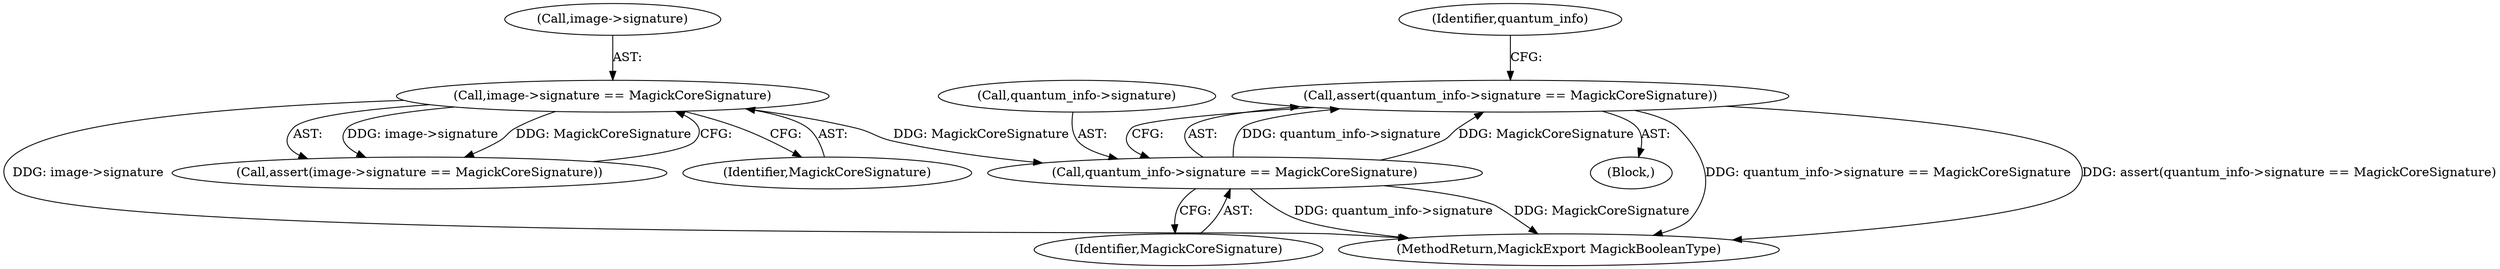 digraph "0_ImageMagick_c4e63ad30bc42da691f2b5f82a24516dd6b4dc70_0@API" {
"1000141" [label="(Call,assert(quantum_info->signature == MagickCoreSignature))"];
"1000142" [label="(Call,quantum_info->signature == MagickCoreSignature)"];
"1000115" [label="(Call,image->signature == MagickCoreSignature)"];
"1000116" [label="(Call,image->signature)"];
"1000141" [label="(Call,assert(quantum_info->signature == MagickCoreSignature))"];
"1000105" [label="(Block,)"];
"1000142" [label="(Call,quantum_info->signature == MagickCoreSignature)"];
"1000149" [label="(Identifier,quantum_info)"];
"1000252" [label="(MethodReturn,MagickExport MagickBooleanType)"];
"1000114" [label="(Call,assert(image->signature == MagickCoreSignature))"];
"1000115" [label="(Call,image->signature == MagickCoreSignature)"];
"1000119" [label="(Identifier,MagickCoreSignature)"];
"1000146" [label="(Identifier,MagickCoreSignature)"];
"1000143" [label="(Call,quantum_info->signature)"];
"1000141" -> "1000105"  [label="AST: "];
"1000141" -> "1000142"  [label="CFG: "];
"1000142" -> "1000141"  [label="AST: "];
"1000149" -> "1000141"  [label="CFG: "];
"1000141" -> "1000252"  [label="DDG: quantum_info->signature == MagickCoreSignature"];
"1000141" -> "1000252"  [label="DDG: assert(quantum_info->signature == MagickCoreSignature)"];
"1000142" -> "1000141"  [label="DDG: quantum_info->signature"];
"1000142" -> "1000141"  [label="DDG: MagickCoreSignature"];
"1000142" -> "1000146"  [label="CFG: "];
"1000143" -> "1000142"  [label="AST: "];
"1000146" -> "1000142"  [label="AST: "];
"1000142" -> "1000252"  [label="DDG: quantum_info->signature"];
"1000142" -> "1000252"  [label="DDG: MagickCoreSignature"];
"1000115" -> "1000142"  [label="DDG: MagickCoreSignature"];
"1000115" -> "1000114"  [label="AST: "];
"1000115" -> "1000119"  [label="CFG: "];
"1000116" -> "1000115"  [label="AST: "];
"1000119" -> "1000115"  [label="AST: "];
"1000114" -> "1000115"  [label="CFG: "];
"1000115" -> "1000252"  [label="DDG: image->signature"];
"1000115" -> "1000114"  [label="DDG: image->signature"];
"1000115" -> "1000114"  [label="DDG: MagickCoreSignature"];
}
